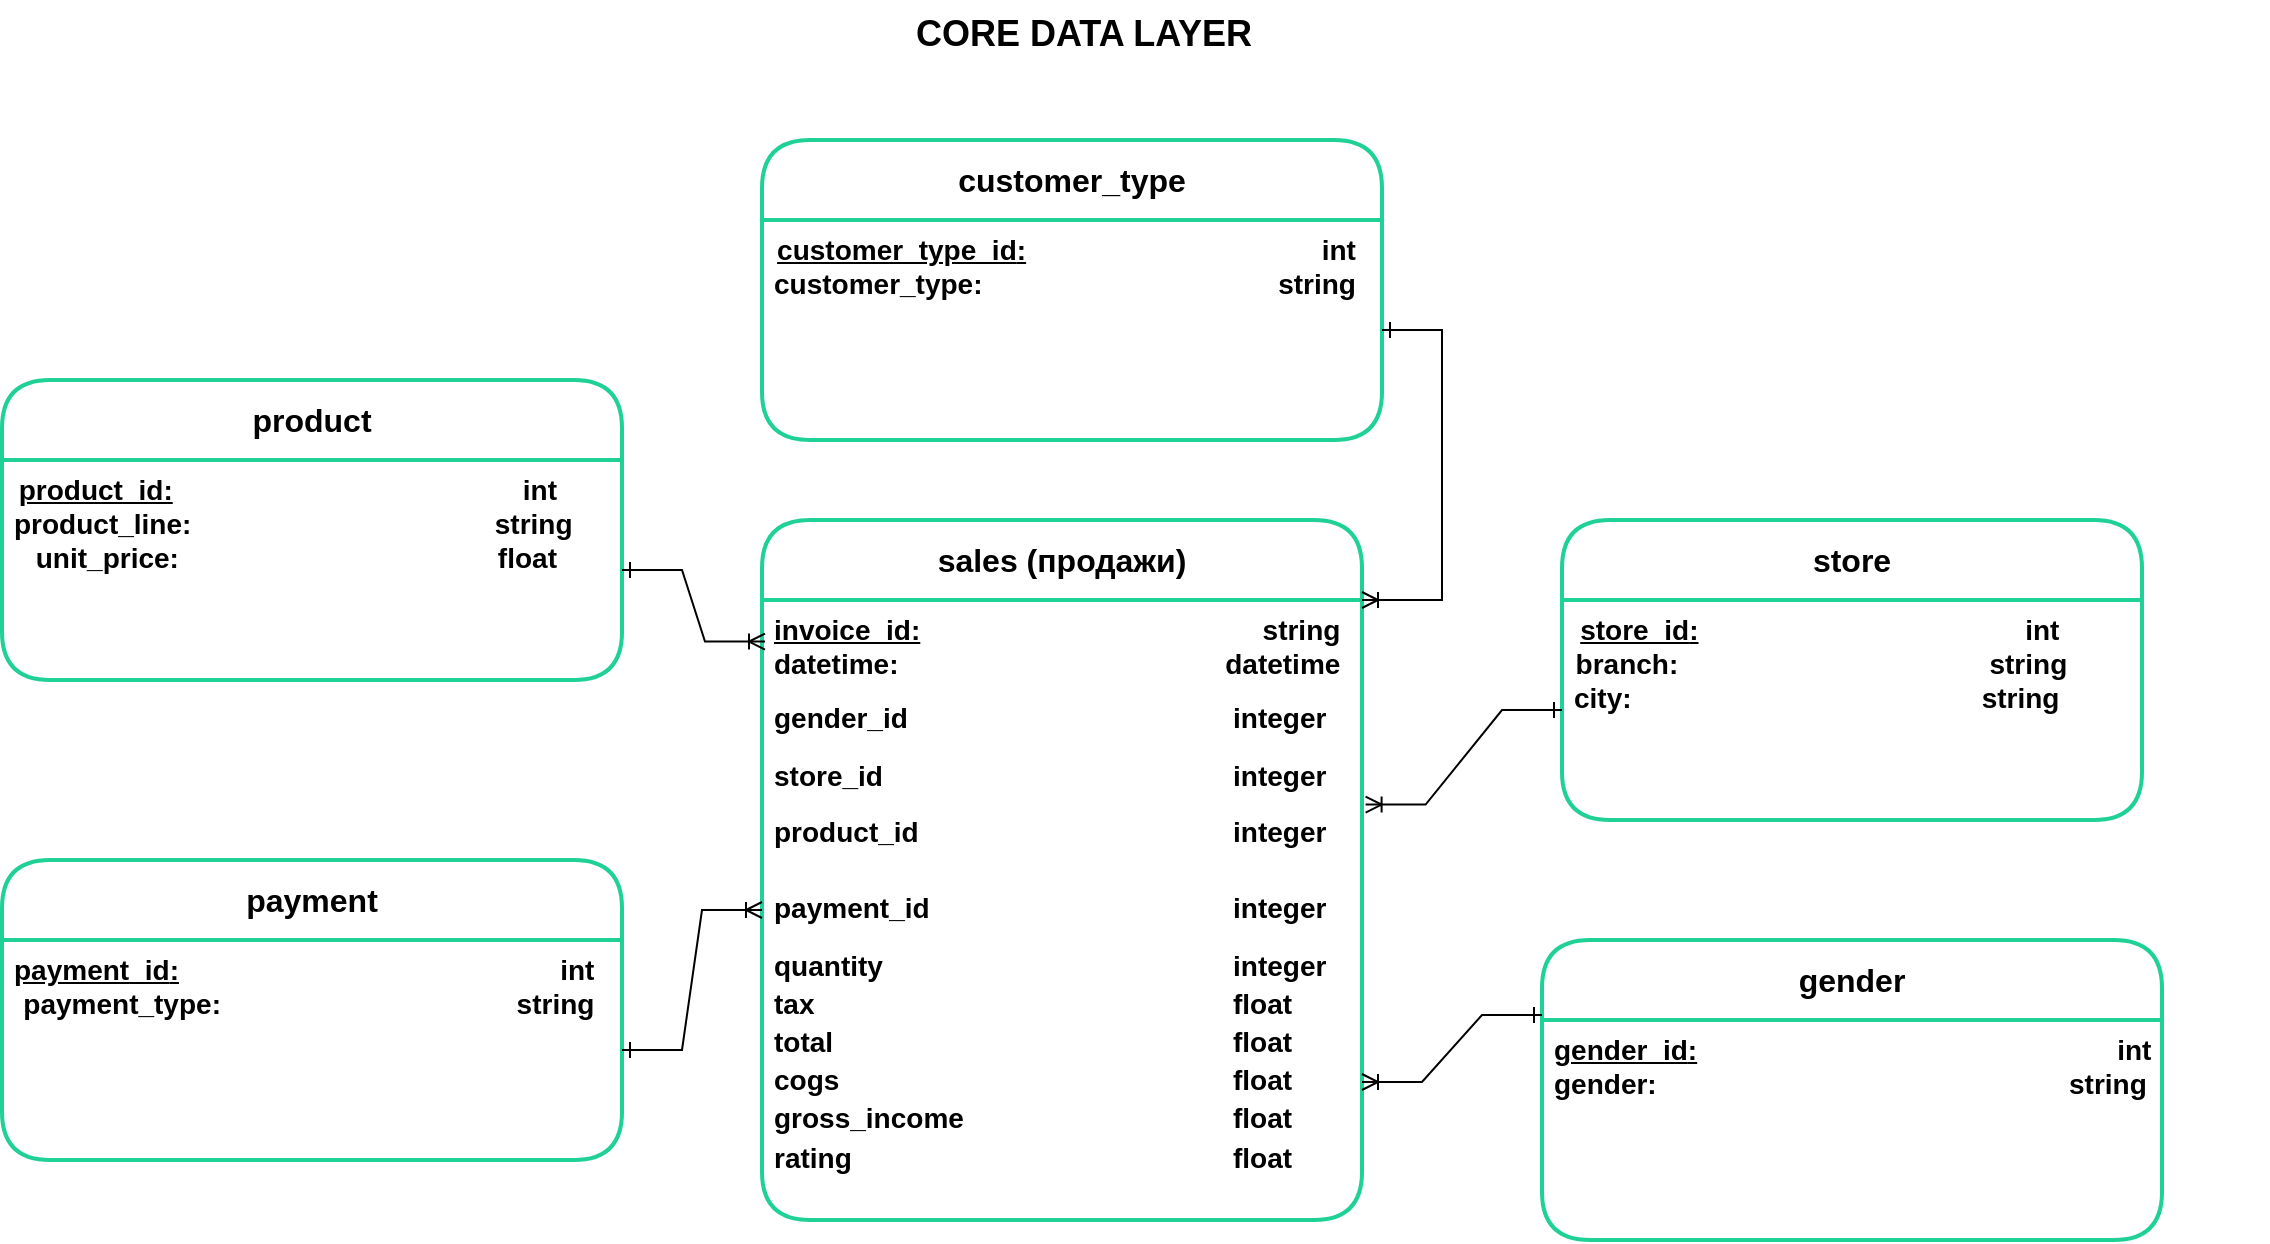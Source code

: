 <mxfile version="27.1.6">
  <diagram id="R2lEEEUBdFMjLlhIrx00" name="Page-1">
    <mxGraphModel dx="2360" dy="1134" grid="1" gridSize="10" guides="1" tooltips="1" connect="1" arrows="1" fold="1" page="1" pageScale="1" pageWidth="1654" pageHeight="1169" math="0" shadow="0" extFonts="Permanent Marker^https://fonts.googleapis.com/css?family=Permanent+Marker">
      <root>
        <mxCell id="0" />
        <mxCell id="1" parent="0" />
        <mxCell id="qTvCHO6TYUYPeFaaPzX3-58" value="&lt;b&gt;&lt;font style=&quot;font-size: 16px;&quot;&gt;sales (продажи)&lt;/font&gt;&lt;/b&gt;" style="swimlane;childLayout=stackLayout;horizontal=1;startSize=40;horizontalStack=0;rounded=1;fontSize=14;fontStyle=0;strokeWidth=2;resizeParent=0;resizeLast=1;shadow=0;dashed=0;align=center;arcSize=20;whiteSpace=wrap;html=1;container=0;strokeColor=#1fd195;" parent="1" vertex="1">
          <mxGeometry x="690" y="380" width="300" height="350" as="geometry" />
        </mxCell>
        <mxCell id="qTvCHO6TYUYPeFaaPzX3-59" value="&lt;div style=&quot;&quot;&gt;&lt;span style=&quot;font-size: 14px; background-color: initial;&quot;&gt;&lt;b&gt;&lt;u&gt;invoice_id:&lt;/u&gt;&amp;nbsp; &amp;nbsp; &amp;nbsp; &amp;nbsp; &amp;nbsp; &amp;nbsp; &amp;nbsp; &amp;nbsp; &amp;nbsp; &amp;nbsp; &amp;nbsp; &amp;nbsp; &amp;nbsp; &amp;nbsp; &amp;nbsp; &amp;nbsp; &amp;nbsp; &amp;nbsp; &amp;nbsp; &amp;nbsp; &amp;nbsp; &amp;nbsp; string&lt;/b&gt;&lt;/span&gt;&lt;/div&gt;&lt;div style=&quot;&quot;&gt;&lt;b style=&quot;background-color: initial; font-size: 14px; color: light-dark(rgb(0, 0, 0), rgb(255, 255, 255));&quot;&gt;datetime:&amp;nbsp; &amp;nbsp; &amp;nbsp; &amp;nbsp; &amp;nbsp; &amp;nbsp; &amp;nbsp; &amp;nbsp; &amp;nbsp; &amp;nbsp; &amp;nbsp; &amp;nbsp; &amp;nbsp; &amp;nbsp; &amp;nbsp; &amp;nbsp; &amp;nbsp; &amp;nbsp; &amp;nbsp; &amp;nbsp; &amp;nbsp; datetime&lt;/b&gt;&lt;/div&gt;&lt;div style=&quot;&quot;&gt;&lt;table style=&quot;border-collapse:&amp;lt;br/&amp;gt; collapse;width:180pt&quot; width=&quot;240&quot; cellspacing=&quot;0&quot; cellpadding=&quot;0&quot; border=&quot;0&quot;&gt; &lt;colgroup&gt;&lt;col style=&quot;mso-width-source:userset;mso-width-alt:5558;width:114pt&quot; width=&quot;152&quot;&gt;&lt;/colgroup&gt; &lt;colgroup&gt;&lt;col style=&quot;width:66pt&quot; width=&quot;88&quot;&gt;&lt;/colgroup&gt; &lt;tbody&gt;&lt;tr style=&quot;height:28.5pt&quot; height=&quot;38&quot;&gt;  &lt;td style=&quot;height:28.5pt;width:114pt&quot; width=&quot;152&quot; class=&quot;xl66&quot; height=&quot;38&quot;&gt;&lt;b&gt;&lt;font style=&quot;font-size: 14px;&quot;&gt;gender_id&lt;/font&gt;&lt;/b&gt;&lt;/td&gt;  &lt;td style=&quot;border-left:none;width:66pt&quot; width=&quot;88&quot; class=&quot;xl66&quot;&gt;&lt;b&gt;&lt;font style=&quot;font-size: 14px;&quot;&gt;integer&lt;/font&gt;&lt;/b&gt;&lt;/td&gt; &lt;/tr&gt; &lt;tr style=&quot;height:14.25pt&quot; height=&quot;19&quot;&gt;  &lt;td style=&quot;height:14.25pt;border-top:none&quot; class=&quot;xl66&quot; height=&quot;19&quot;&gt;&lt;b&gt;&lt;font style=&quot;font-size: 14px;&quot;&gt;store_id&amp;nbsp; &amp;nbsp; &amp;nbsp; &amp;nbsp; &amp;nbsp; &amp;nbsp; &amp;nbsp; &amp;nbsp; &amp;nbsp; &amp;nbsp; &amp;nbsp; &amp;nbsp; &amp;nbsp; &amp;nbsp; &amp;nbsp; &amp;nbsp; &amp;nbsp; &amp;nbsp; &amp;nbsp; &amp;nbsp; &amp;nbsp; &amp;nbsp; &amp;nbsp;&lt;/font&gt;&lt;/b&gt;&lt;/td&gt;  &lt;td style=&quot;border-top:none;border-left:none&quot; class=&quot;xl66&quot;&gt;&lt;b&gt;&lt;font style=&quot;font-size: 14px;&quot;&gt;integer&lt;/font&gt;&lt;/b&gt;&lt;/td&gt; &lt;/tr&gt; &lt;tr style=&quot;height:28.5pt&quot; height=&quot;38&quot;&gt;  &lt;td style=&quot;height:28.5pt;border-top:none&quot; class=&quot;xl66&quot; height=&quot;38&quot;&gt;&lt;b&gt;&lt;font style=&quot;font-size: 14px;&quot;&gt;product_id&lt;/font&gt;&lt;/b&gt;&lt;/td&gt;  &lt;td style=&quot;border-top:none;border-left:none&quot; class=&quot;xl66&quot;&gt;&lt;b&gt;&lt;font style=&quot;font-size: 14px;&quot;&gt;integer&lt;/font&gt;&lt;/b&gt;&lt;/td&gt; &lt;/tr&gt; &lt;tr style=&quot;height:28.5pt&quot; height=&quot;38&quot;&gt;  &lt;td style=&quot;height:28.5pt;border-top:none&quot; class=&quot;xl66&quot; height=&quot;38&quot;&gt;&lt;b&gt;&lt;font style=&quot;font-size: 14px;&quot;&gt;payment_id&lt;/font&gt;&lt;/b&gt;&lt;/td&gt;  &lt;td style=&quot;border-top:none;border-left:none&quot; class=&quot;xl66&quot;&gt;&lt;b&gt;&lt;font style=&quot;font-size: 14px;&quot;&gt;integer&lt;/font&gt;&lt;/b&gt;&lt;/td&gt;&lt;/tr&gt; &lt;tr style=&quot;height:14.25pt&quot; height=&quot;19&quot;&gt;  &lt;td style=&quot;height:14.25pt;border-top:none&quot; class=&quot;xl66&quot; height=&quot;19&quot;&gt;&lt;b&gt;&lt;font style=&quot;font-size: 14px;&quot;&gt;quantity&lt;/font&gt;&lt;/b&gt;&lt;/td&gt;  &lt;td style=&quot;border-top:none;border-left:none&quot; class=&quot;xl66&quot;&gt;&lt;b&gt;&lt;font style=&quot;font-size: 14px;&quot;&gt;integer&lt;/font&gt;&lt;/b&gt;&lt;/td&gt; &lt;/tr&gt; &lt;tr style=&quot;height:14.25pt&quot; height=&quot;19&quot;&gt;  &lt;td style=&quot;height:14.25pt;border-top:none&quot; class=&quot;xl66&quot; height=&quot;19&quot;&gt;&lt;b&gt;&lt;font style=&quot;font-size: 14px;&quot;&gt;tax&lt;/font&gt;&lt;/b&gt;&lt;/td&gt;  &lt;td style=&quot;border-top:none;border-left:none&quot; class=&quot;xl66&quot;&gt;&lt;b&gt;&lt;font style=&quot;font-size: 14px;&quot;&gt;float&lt;/font&gt;&lt;/b&gt;&lt;/td&gt; &lt;/tr&gt; &lt;tr style=&quot;height:14.25pt&quot; height=&quot;19&quot;&gt;  &lt;td style=&quot;height:14.25pt;border-top:none&quot; class=&quot;xl66&quot; height=&quot;19&quot;&gt;&lt;b&gt;&lt;font style=&quot;font-size: 14px;&quot;&gt;total&lt;/font&gt;&lt;/b&gt;&lt;/td&gt;  &lt;td style=&quot;border-top:none;border-left:none&quot; class=&quot;xl66&quot;&gt;&lt;b&gt;&lt;font style=&quot;font-size: 14px;&quot;&gt;float&lt;/font&gt;&lt;/b&gt;&lt;/td&gt; &lt;/tr&gt; &lt;tr style=&quot;height:14.25pt&quot; height=&quot;19&quot;&gt;  &lt;td style=&quot;height:14.25pt;border-top:none&quot; class=&quot;xl66&quot; height=&quot;19&quot;&gt;&lt;b&gt;&lt;font style=&quot;font-size: 14px;&quot;&gt;cogs&lt;/font&gt;&lt;/b&gt;&lt;/td&gt;  &lt;td style=&quot;border-top:none;border-left:none&quot; class=&quot;xl66&quot;&gt;&lt;b&gt;&lt;font style=&quot;font-size: 14px;&quot;&gt;float&lt;/font&gt;&lt;/b&gt;&lt;/td&gt; &lt;/tr&gt; &lt;tr style=&quot;height:14.25pt&quot; height=&quot;19&quot;&gt;  &lt;td style=&quot;height:14.25pt;border-top:none&quot; class=&quot;xl66&quot; height=&quot;19&quot;&gt;&lt;b&gt;&lt;font style=&quot;font-size: 14px;&quot;&gt;gross_income&lt;/font&gt;&lt;/b&gt;&lt;/td&gt;  &lt;td style=&quot;border-top:none;border-left:none&quot; class=&quot;xl66&quot;&gt;&lt;b&gt;&lt;font style=&quot;font-size: 14px;&quot;&gt;float&lt;/font&gt;&lt;/b&gt;&lt;/td&gt; &lt;/tr&gt; &lt;tr style=&quot;height:15.75pt&quot; height=&quot;21&quot;&gt;  &lt;td style=&quot;height:15.75pt;border-top:none&quot; class=&quot;xl66&quot; height=&quot;21&quot;&gt;&lt;b&gt;&lt;font style=&quot;font-size: 14px;&quot;&gt;rating&lt;/font&gt;&lt;/b&gt;&lt;/td&gt;  &lt;td style=&quot;border-top:none;border-left:none&quot; class=&quot;xl66&quot;&gt;&lt;b&gt;&lt;font style=&quot;font-size: 14px;&quot;&gt;float&lt;/font&gt;&lt;/b&gt;&lt;/td&gt; &lt;/tr&gt;&lt;/tbody&gt;&lt;/table&gt;&amp;nbsp;&amp;nbsp;&lt;/div&gt;" style="align=left;strokeColor=none;fillColor=none;spacingLeft=4;fontSize=12;verticalAlign=top;resizable=0;rotatable=0;part=1;html=1;" parent="qTvCHO6TYUYPeFaaPzX3-58" vertex="1">
          <mxGeometry y="40" width="300" height="310" as="geometry" />
        </mxCell>
        <mxCell id="qTvCHO6TYUYPeFaaPzX3-60" value="&lt;span style=&quot;font-size: 16px;&quot;&gt;&lt;b&gt;store&lt;/b&gt;&lt;/span&gt;" style="swimlane;childLayout=stackLayout;horizontal=1;startSize=40;horizontalStack=0;rounded=1;fontSize=14;fontStyle=0;strokeWidth=2;resizeParent=0;resizeLast=1;shadow=0;dashed=0;align=center;arcSize=20;whiteSpace=wrap;html=1;container=0;strokeColor=#1fd195;" parent="1" vertex="1">
          <mxGeometry x="1090" y="380" width="290" height="150" as="geometry" />
        </mxCell>
        <mxCell id="qTvCHO6TYUYPeFaaPzX3-61" value="&lt;div style=&quot;text-align: right;&quot;&gt;&lt;span style=&quot;background-color: transparent; text-align: left; font-size: 14px;&quot;&gt;&lt;b&gt;&lt;u&gt;store_id&lt;/u&gt;&lt;/b&gt;&lt;/span&gt;&lt;span style=&quot;font-size: 14px; background-color: initial;&quot;&gt;&lt;b&gt;&lt;u&gt;:&lt;/u&gt;&amp;nbsp; &amp;nbsp; &amp;nbsp; &amp;nbsp; &amp;nbsp; &amp;nbsp; &amp;nbsp; &amp;nbsp; &amp;nbsp; &amp;nbsp; &amp;nbsp; &amp;nbsp; &amp;nbsp; &amp;nbsp; &amp;nbsp; &amp;nbsp; &amp;nbsp; &amp;nbsp; &amp;nbsp; &amp;nbsp; &amp;nbsp; int&amp;nbsp; &amp;nbsp; &amp;nbsp; &amp;nbsp; &amp;nbsp; &amp;nbsp; &amp;nbsp; &amp;nbsp;&lt;/b&gt;&lt;/span&gt;&lt;/div&gt;&lt;div style=&quot;text-align: right;&quot;&gt;&lt;span style=&quot;background-color: transparent; color: light-dark(rgb(0, 0, 0), rgb(255, 255, 255)); text-align: left; font-size: 14px;&quot;&gt;&lt;b&gt;branch&lt;/b&gt;&lt;/span&gt;&lt;span style=&quot;background-color: initial; color: light-dark(rgb(0, 0, 0), rgb(255, 255, 255)); font-size: 14px;&quot;&gt;&lt;b&gt;:&amp;nbsp; &amp;nbsp; &amp;nbsp; &amp;nbsp; &amp;nbsp; &amp;nbsp; &amp;nbsp; &amp;nbsp; &amp;nbsp; &amp;nbsp; &amp;nbsp; &amp;nbsp; &amp;nbsp; &amp;nbsp; &amp;nbsp; &amp;nbsp; &amp;nbsp; &amp;nbsp; &amp;nbsp; &amp;nbsp;&lt;/b&gt;&lt;/span&gt;&lt;b style=&quot;background-color: initial; color: light-dark(rgb(0, 0, 0), rgb(255, 255, 255)); font-size: 14px;&quot;&gt;&amp;nbsp;string&amp;nbsp; &amp;nbsp; &amp;nbsp; &amp;nbsp; &amp;nbsp; &amp;nbsp; &amp;nbsp;&amp;nbsp;&lt;/b&gt;&lt;/div&gt;&lt;div style=&quot;text-align: left;&quot;&gt;&lt;span style=&quot;background-color: initial; color: light-dark(rgb(0, 0, 0), rgb(255, 255, 255)); font-size: 14px;&quot;&gt;&lt;b&gt;city:&amp;nbsp; &amp;nbsp; &amp;nbsp; &amp;nbsp; &amp;nbsp; &amp;nbsp; &amp;nbsp; &amp;nbsp; &amp;nbsp; &amp;nbsp; &amp;nbsp; &amp;nbsp; &amp;nbsp; &amp;nbsp; &amp;nbsp; &amp;nbsp; &amp;nbsp; &amp;nbsp; &amp;nbsp; &amp;nbsp; &amp;nbsp; &amp;nbsp;&amp;nbsp;&lt;/b&gt;&lt;/span&gt;&lt;b style=&quot;background-color: initial; color: light-dark(rgb(0, 0, 0), rgb(255, 255, 255)); font-size: 14px;&quot;&gt;&amp;nbsp;string&amp;nbsp;&amp;nbsp;&lt;/b&gt;&lt;b style=&quot;background-color: initial; color: light-dark(rgb(0, 0, 0), rgb(255, 255, 255)); font-size: 14px;&quot;&gt;&amp;nbsp; &amp;nbsp; &amp;nbsp; &amp;nbsp; &amp;nbsp; &amp;nbsp; &amp;nbsp;&lt;/b&gt;&lt;/div&gt;&lt;div style=&quot;text-align: right;&quot;&gt;&lt;br&gt;&lt;/div&gt;" style="align=left;strokeColor=none;fillColor=none;spacingLeft=4;fontSize=12;verticalAlign=top;resizable=0;rotatable=0;part=1;html=1;" parent="qTvCHO6TYUYPeFaaPzX3-60" vertex="1">
          <mxGeometry y="40" width="290" height="110" as="geometry" />
        </mxCell>
        <mxCell id="ydwCoj0o6i2KOwac89_i-3" value="&lt;span style=&quot;font-size: 16px;&quot;&gt;&lt;b&gt;gender&lt;/b&gt;&lt;/span&gt;" style="swimlane;childLayout=stackLayout;horizontal=1;startSize=40;horizontalStack=0;rounded=1;fontSize=14;fontStyle=0;strokeWidth=2;resizeParent=0;resizeLast=1;shadow=0;dashed=0;align=center;arcSize=20;whiteSpace=wrap;html=1;container=0;strokeColor=#1fd195;" parent="1" vertex="1">
          <mxGeometry x="1080" y="590" width="310" height="150" as="geometry" />
        </mxCell>
        <mxCell id="ydwCoj0o6i2KOwac89_i-4" value="&lt;div style=&quot;text-align: right;&quot;&gt;&lt;span style=&quot;background-color: transparent; text-align: left; font-size: 14px;&quot;&gt;&lt;b&gt;&lt;u&gt;gender_id&lt;/u&gt;&lt;/b&gt;&lt;/span&gt;&lt;span style=&quot;font-size: 14px; background-color: initial;&quot;&gt;&lt;b&gt;&lt;u&gt;:&lt;/u&gt;&amp;nbsp; &amp;nbsp; &amp;nbsp; &amp;nbsp; &amp;nbsp; &amp;nbsp; &amp;nbsp; &amp;nbsp; &amp;nbsp; &amp;nbsp; &amp;nbsp; &amp;nbsp; &amp;nbsp; &amp;nbsp; &amp;nbsp; &amp;nbsp; &amp;nbsp; &amp;nbsp; &amp;nbsp; &amp;nbsp; &amp;nbsp; &amp;nbsp; &amp;nbsp; &amp;nbsp; &amp;nbsp; &amp;nbsp; &amp;nbsp; int&amp;nbsp; &amp;nbsp; &amp;nbsp; &amp;nbsp; &amp;nbsp; &amp;nbsp; &amp;nbsp; &amp;nbsp;&lt;/b&gt;&lt;/span&gt;&lt;/div&gt;&lt;div style=&quot;text-align: left;&quot;&gt;&lt;span style=&quot;background-color: initial; color: light-dark(rgb(0, 0, 0), rgb(255, 255, 255)); font-size: 14px;&quot;&gt;&lt;b&gt;gender:&amp;nbsp; &amp;nbsp; &amp;nbsp; &amp;nbsp; &amp;nbsp; &amp;nbsp; &amp;nbsp; &amp;nbsp; &amp;nbsp; &amp;nbsp; &amp;nbsp; &amp;nbsp; &amp;nbsp; &amp;nbsp; &amp;nbsp; &amp;nbsp; &amp;nbsp; &amp;nbsp; &amp;nbsp; &amp;nbsp; &amp;nbsp; &amp;nbsp; &amp;nbsp; &amp;nbsp; &amp;nbsp; &amp;nbsp;&amp;nbsp;&lt;/b&gt;&lt;/span&gt;&lt;b style=&quot;background-color: initial; color: light-dark(rgb(0, 0, 0), rgb(255, 255, 255)); font-size: 14px;&quot;&gt;&amp;nbsp;string&amp;nbsp; &amp;nbsp; &amp;nbsp; &amp;nbsp; &amp;nbsp; &amp;nbsp; &amp;nbsp; &amp;nbsp;&lt;/b&gt;&lt;/div&gt;&lt;div style=&quot;text-align: right;&quot;&gt;&lt;br&gt;&lt;/div&gt;" style="align=left;strokeColor=none;fillColor=none;spacingLeft=4;fontSize=12;verticalAlign=top;resizable=0;rotatable=0;part=1;html=1;" parent="ydwCoj0o6i2KOwac89_i-3" vertex="1">
          <mxGeometry y="40" width="310" height="110" as="geometry" />
        </mxCell>
        <mxCell id="ydwCoj0o6i2KOwac89_i-5" value="&lt;span style=&quot;font-size: 16px;&quot;&gt;&lt;b&gt;customer_type&lt;/b&gt;&lt;/span&gt;" style="swimlane;childLayout=stackLayout;horizontal=1;startSize=40;horizontalStack=0;rounded=1;fontSize=14;fontStyle=0;strokeWidth=2;resizeParent=0;resizeLast=1;shadow=0;dashed=0;align=center;arcSize=20;whiteSpace=wrap;html=1;container=0;strokeColor=#1fd195;" parent="1" vertex="1">
          <mxGeometry x="690" y="190" width="310" height="150" as="geometry" />
        </mxCell>
        <mxCell id="ydwCoj0o6i2KOwac89_i-6" value="&lt;div style=&quot;text-align: right;&quot;&gt;&lt;span style=&quot;background-color: transparent; text-align: left; font-size: 14px;&quot;&gt;&lt;b&gt;&lt;u&gt;customer_type_id&lt;/u&gt;&lt;/b&gt;&lt;/span&gt;&lt;span style=&quot;font-size: 14px; background-color: initial;&quot;&gt;&lt;b&gt;&lt;u&gt;:&lt;/u&gt;&amp;nbsp; &amp;nbsp; &amp;nbsp; &amp;nbsp; &amp;nbsp; &amp;nbsp; &amp;nbsp; &amp;nbsp; &amp;nbsp; &amp;nbsp; &amp;nbsp; &amp;nbsp; &amp;nbsp; &amp;nbsp; &amp;nbsp; &amp;nbsp; &amp;nbsp; &amp;nbsp; &amp;nbsp; int&amp;nbsp; &amp;nbsp; &amp;nbsp; &amp;nbsp; &amp;nbsp; &amp;nbsp; &amp;nbsp; &amp;nbsp;&lt;/b&gt;&lt;/span&gt;&lt;/div&gt;&lt;div style=&quot;text-align: right;&quot;&gt;&lt;span style=&quot;background-color: transparent; color: light-dark(rgb(0, 0, 0), rgb(255, 255, 255)); text-align: left; font-size: 14px;&quot;&gt;&lt;b&gt;customer_type&lt;/b&gt;&lt;/span&gt;&lt;span style=&quot;background-color: initial; color: light-dark(rgb(0, 0, 0), rgb(255, 255, 255)); font-size: 14px;&quot;&gt;&lt;b&gt;:&amp;nbsp; &amp;nbsp; &amp;nbsp; &amp;nbsp; &amp;nbsp; &amp;nbsp; &amp;nbsp; &amp;nbsp; &amp;nbsp; &amp;nbsp; &amp;nbsp; &amp;nbsp; &amp;nbsp; &amp;nbsp; &amp;nbsp; &amp;nbsp; &amp;nbsp; &amp;nbsp; &amp;nbsp;&lt;/b&gt;&lt;/span&gt;&lt;b style=&quot;background-color: initial; color: light-dark(rgb(0, 0, 0), rgb(255, 255, 255)); font-size: 14px;&quot;&gt;&amp;nbsp;string&amp;nbsp; &amp;nbsp; &amp;nbsp; &amp;nbsp; &amp;nbsp; &amp;nbsp; &amp;nbsp; &amp;nbsp;&lt;/b&gt;&lt;/div&gt;&lt;div style=&quot;text-align: right;&quot;&gt;&lt;br&gt;&lt;/div&gt;" style="align=left;strokeColor=none;fillColor=none;spacingLeft=4;fontSize=12;verticalAlign=top;resizable=0;rotatable=0;part=1;html=1;" parent="ydwCoj0o6i2KOwac89_i-5" vertex="1">
          <mxGeometry y="40" width="310" height="110" as="geometry" />
        </mxCell>
        <mxCell id="ydwCoj0o6i2KOwac89_i-7" value="&lt;span style=&quot;font-size: 16px;&quot;&gt;&lt;b&gt;product&lt;/b&gt;&lt;/span&gt;" style="swimlane;childLayout=stackLayout;horizontal=1;startSize=40;horizontalStack=0;rounded=1;fontSize=14;fontStyle=0;strokeWidth=2;resizeParent=0;resizeLast=1;shadow=0;dashed=0;align=center;arcSize=20;whiteSpace=wrap;html=1;container=0;strokeColor=#1fd195;" parent="1" vertex="1">
          <mxGeometry x="310" y="310" width="310" height="150" as="geometry" />
        </mxCell>
        <mxCell id="ydwCoj0o6i2KOwac89_i-8" value="&lt;div style=&quot;text-align: right;&quot;&gt;&lt;span style=&quot;background-color: transparent; text-align: left; font-size: 14px;&quot;&gt;&lt;b&gt;&lt;u&gt;product&lt;/u&gt;&lt;/b&gt;&lt;/span&gt;&lt;span style=&quot;background-color: transparent; text-align: left; font-size: 14px;&quot;&gt;&lt;b&gt;&lt;u&gt;_id:&lt;/u&gt;&lt;/b&gt;&lt;/span&gt;&lt;span style=&quot;font-size: 14px; background-color: initial;&quot;&gt;&lt;b&gt;&amp;nbsp; &amp;nbsp; &amp;nbsp; &amp;nbsp; &amp;nbsp; &amp;nbsp; &amp;nbsp; &amp;nbsp; &amp;nbsp; &amp;nbsp; &amp;nbsp; &amp;nbsp; &amp;nbsp; &amp;nbsp; &amp;nbsp; &amp;nbsp; &amp;nbsp; &amp;nbsp; &amp;nbsp; &amp;nbsp; &amp;nbsp; &amp;nbsp; &amp;nbsp;int&amp;nbsp; &amp;nbsp; &amp;nbsp; &amp;nbsp; &amp;nbsp; &amp;nbsp; &amp;nbsp; &amp;nbsp;&lt;/b&gt;&lt;/span&gt;&lt;/div&gt;&lt;div style=&quot;text-align: right;&quot;&gt;&lt;span style=&quot;background-color: transparent; color: light-dark(rgb(0, 0, 0), rgb(255, 255, 255)); text-align: left; font-size: 14px;&quot;&gt;&lt;b&gt;product&lt;/b&gt;&lt;/span&gt;&lt;span style=&quot;background-color: transparent; color: light-dark(rgb(0, 0, 0), rgb(255, 255, 255)); text-align: left; font-size: 14px;&quot;&gt;&lt;b&gt;_line&lt;/b&gt;&lt;/span&gt;&lt;span style=&quot;background-color: initial; color: light-dark(rgb(0, 0, 0), rgb(255, 255, 255)); font-size: 14px;&quot;&gt;&lt;b&gt;:&amp;nbsp; &amp;nbsp; &amp;nbsp; &amp;nbsp; &amp;nbsp; &amp;nbsp; &amp;nbsp; &amp;nbsp; &amp;nbsp; &amp;nbsp; &amp;nbsp; &amp;nbsp; &amp;nbsp; &amp;nbsp; &amp;nbsp; &amp;nbsp; &amp;nbsp; &amp;nbsp; &amp;nbsp;&amp;nbsp;&lt;/b&gt;&lt;/span&gt;&lt;b style=&quot;background-color: initial; color: light-dark(rgb(0, 0, 0), rgb(255, 255, 255)); font-size: 14px;&quot;&gt;&amp;nbsp;string&amp;nbsp; &amp;nbsp; &amp;nbsp; &amp;nbsp; &amp;nbsp; &amp;nbsp; &amp;nbsp;&lt;/b&gt;&lt;/div&gt;&lt;div style=&quot;text-align: right;&quot;&gt;&lt;span style=&quot;background-color: transparent; color: light-dark(rgb(0, 0, 0), rgb(255, 255, 255)); text-align: left; font-size: 14px;&quot;&gt;&lt;b&gt;&amp;nbsp; unit_price&lt;/b&gt;&lt;/span&gt;&lt;span style=&quot;background-color: initial; color: light-dark(rgb(0, 0, 0), rgb(255, 255, 255)); font-size: 14px;&quot;&gt;&lt;b&gt;:&amp;nbsp; &amp;nbsp; &amp;nbsp; &amp;nbsp; &amp;nbsp; &amp;nbsp; &amp;nbsp; &amp;nbsp; &amp;nbsp; &amp;nbsp; &amp;nbsp; &amp;nbsp; &amp;nbsp; &amp;nbsp; &amp;nbsp; &amp;nbsp; &amp;nbsp; &amp;nbsp; &amp;nbsp;&lt;/b&gt;&lt;/span&gt;&lt;b style=&quot;background-color: initial; color: light-dark(rgb(0, 0, 0), rgb(255, 255, 255)); font-size: 14px;&quot;&gt;&amp;nbsp; &amp;nbsp; float&amp;nbsp; &amp;nbsp; &amp;nbsp; &amp;nbsp; &amp;nbsp; &amp;nbsp; &amp;nbsp; &amp;nbsp;&lt;/b&gt;&lt;/div&gt;&lt;div style=&quot;text-align: right;&quot;&gt;&lt;br&gt;&lt;/div&gt;&lt;div style=&quot;text-align: right;&quot;&gt;&lt;b style=&quot;background-color: initial; color: light-dark(rgb(0, 0, 0), rgb(255, 255, 255)); font-size: 14px;&quot;&gt;&amp;nbsp; &amp;nbsp; &amp;nbsp; &amp;nbsp; &amp;nbsp; &amp;nbsp; &amp;nbsp; &amp;nbsp;&lt;/b&gt;&lt;/div&gt;&lt;div style=&quot;text-align: right;&quot;&gt;&lt;br&gt;&lt;/div&gt;" style="align=left;strokeColor=none;fillColor=none;spacingLeft=4;fontSize=12;verticalAlign=top;resizable=0;rotatable=0;part=1;html=1;" parent="ydwCoj0o6i2KOwac89_i-7" vertex="1">
          <mxGeometry y="40" width="310" height="110" as="geometry" />
        </mxCell>
        <mxCell id="ydwCoj0o6i2KOwac89_i-9" value="&lt;span style=&quot;font-size: 16px;&quot;&gt;&lt;b&gt;payment&lt;/b&gt;&lt;/span&gt;" style="swimlane;childLayout=stackLayout;horizontal=1;startSize=40;horizontalStack=0;rounded=1;fontSize=14;fontStyle=0;strokeWidth=2;resizeParent=0;resizeLast=1;shadow=0;dashed=0;align=center;arcSize=20;whiteSpace=wrap;html=1;container=0;strokeColor=#1fd195;" parent="1" vertex="1">
          <mxGeometry x="310" y="550" width="310" height="150" as="geometry" />
        </mxCell>
        <mxCell id="ydwCoj0o6i2KOwac89_i-10" value="&lt;div style=&quot;text-align: right;&quot;&gt;&lt;span style=&quot;background-color: transparent; text-align: left; font-size: 14px;&quot;&gt;&lt;b&gt;&lt;u&gt;payment&lt;/u&gt;&lt;/b&gt;&lt;/span&gt;&lt;span style=&quot;background-color: transparent; text-align: left; font-size: 14px;&quot;&gt;&lt;b&gt;&lt;u&gt;_id&lt;/u&gt;&lt;/b&gt;&lt;/span&gt;&lt;span style=&quot;font-size: 14px; background-color: initial;&quot;&gt;&lt;b&gt;&lt;u&gt;:&lt;/u&gt;&amp;nbsp; &amp;nbsp; &amp;nbsp; &amp;nbsp; &amp;nbsp; &amp;nbsp; &amp;nbsp; &amp;nbsp; &amp;nbsp; &amp;nbsp; &amp;nbsp; &amp;nbsp; &amp;nbsp; &amp;nbsp; &amp;nbsp; &amp;nbsp; &amp;nbsp; &amp;nbsp; &amp;nbsp; &amp;nbsp; &amp;nbsp; &amp;nbsp; &amp;nbsp; &amp;nbsp; &amp;nbsp;int&amp;nbsp; &amp;nbsp; &amp;nbsp; &amp;nbsp; &amp;nbsp; &amp;nbsp; &amp;nbsp; &amp;nbsp;&lt;/b&gt;&lt;/span&gt;&lt;/div&gt;&lt;div style=&quot;text-align: right;&quot;&gt;&lt;span style=&quot;background-color: transparent; text-align: left; font-size: 14px;&quot;&gt;&lt;b&gt;payment&lt;/b&gt;&lt;/span&gt;&lt;span style=&quot;background-color: transparent; color: light-dark(rgb(0, 0, 0), rgb(255, 255, 255)); text-align: left; font-size: 14px;&quot;&gt;&lt;b&gt;_type&lt;/b&gt;&lt;/span&gt;&lt;span style=&quot;background-color: initial; color: light-dark(rgb(0, 0, 0), rgb(255, 255, 255)); font-size: 14px;&quot;&gt;&lt;b&gt;:&amp;nbsp; &amp;nbsp; &amp;nbsp; &amp;nbsp; &amp;nbsp; &amp;nbsp; &amp;nbsp; &amp;nbsp; &amp;nbsp; &amp;nbsp; &amp;nbsp; &amp;nbsp; &amp;nbsp; &amp;nbsp; &amp;nbsp; &amp;nbsp; &amp;nbsp; &amp;nbsp; &amp;nbsp;&lt;/b&gt;&lt;/span&gt;&lt;b style=&quot;background-color: initial; color: light-dark(rgb(0, 0, 0), rgb(255, 255, 255)); font-size: 14px;&quot;&gt;&amp;nbsp;string&amp;nbsp; &amp;nbsp; &amp;nbsp; &amp;nbsp; &amp;nbsp; &amp;nbsp; &amp;nbsp; &amp;nbsp;&lt;/b&gt;&lt;/div&gt;&lt;div style=&quot;text-align: right;&quot;&gt;&lt;br&gt;&lt;/div&gt;" style="align=left;strokeColor=none;fillColor=none;spacingLeft=4;fontSize=12;verticalAlign=top;resizable=0;rotatable=0;part=1;html=1;" parent="ydwCoj0o6i2KOwac89_i-9" vertex="1">
          <mxGeometry y="40" width="310" height="110" as="geometry" />
        </mxCell>
        <mxCell id="ydwCoj0o6i2KOwac89_i-11" value="" style="edgeStyle=entityRelationEdgeStyle;fontSize=12;html=1;endArrow=ERone;endFill=0;rounded=0;exitX=0.005;exitY=0.067;exitDx=0;exitDy=0;startArrow=ERoneToMany;startFill=0;exitPerimeter=0;" parent="1" source="qTvCHO6TYUYPeFaaPzX3-59" target="ydwCoj0o6i2KOwac89_i-8" edge="1">
          <mxGeometry width="100" height="100" relative="1" as="geometry">
            <mxPoint x="520" y="354" as="sourcePoint" />
            <mxPoint x="544.9" y="508" as="targetPoint" />
            <Array as="points">
              <mxPoint x="670.0" y="250" />
              <mxPoint x="530" y="350" />
              <mxPoint x="710.0" y="290" />
            </Array>
          </mxGeometry>
        </mxCell>
        <mxCell id="ydwCoj0o6i2KOwac89_i-12" value="" style="edgeStyle=entityRelationEdgeStyle;fontSize=12;html=1;endArrow=ERone;endFill=0;rounded=0;exitX=1;exitY=0;exitDx=0;exitDy=0;startArrow=ERoneToMany;startFill=0;" parent="1" source="qTvCHO6TYUYPeFaaPzX3-59" target="ydwCoj0o6i2KOwac89_i-6" edge="1">
          <mxGeometry width="100" height="100" relative="1" as="geometry">
            <mxPoint x="607.6" y="383.65" as="sourcePoint" />
            <mxPoint x="530" y="60" as="targetPoint" />
            <Array as="points">
              <mxPoint x="590" y="326" />
              <mxPoint x="560" y="300" />
              <mxPoint x="560" y="320" />
              <mxPoint x="510" y="270" />
              <mxPoint x="410" y="256" />
              <mxPoint x="690.0" y="45" />
              <mxPoint x="550" y="145" />
              <mxPoint x="730.0" y="85" />
            </Array>
          </mxGeometry>
        </mxCell>
        <mxCell id="ydwCoj0o6i2KOwac89_i-13" value="" style="edgeStyle=entityRelationEdgeStyle;fontSize=12;html=1;endArrow=ERone;endFill=0;rounded=0;exitX=1.006;exitY=0.33;exitDx=0;exitDy=0;startArrow=ERoneToMany;startFill=0;exitPerimeter=0;" parent="1" source="qTvCHO6TYUYPeFaaPzX3-59" target="qTvCHO6TYUYPeFaaPzX3-61" edge="1">
          <mxGeometry width="100" height="100" relative="1" as="geometry">
            <mxPoint x="1630" y="670" as="sourcePoint" />
            <mxPoint x="1170" y="310" as="targetPoint" />
            <Array as="points">
              <mxPoint x="1230" y="576" />
              <mxPoint x="1200" y="550" />
              <mxPoint x="1200" y="570" />
              <mxPoint x="1150" y="520" />
              <mxPoint x="1050" y="506" />
              <mxPoint x="1330" y="295" />
              <mxPoint x="1190" y="395" />
              <mxPoint x="1370" y="335" />
            </Array>
          </mxGeometry>
        </mxCell>
        <mxCell id="ydwCoj0o6i2KOwac89_i-14" value="" style="edgeStyle=entityRelationEdgeStyle;fontSize=12;html=1;endArrow=ERone;endFill=0;rounded=0;exitX=1.006;exitY=0.33;exitDx=0;exitDy=0;startArrow=ERoneToMany;startFill=0;exitPerimeter=0;entryX=0;entryY=0.25;entryDx=0;entryDy=0;" parent="1" target="ydwCoj0o6i2KOwac89_i-3" edge="1">
          <mxGeometry width="100" height="100" relative="1" as="geometry">
            <mxPoint x="990" y="661" as="sourcePoint" />
            <mxPoint x="1168" y="449" as="targetPoint" />
            <Array as="points">
              <mxPoint x="1228" y="715" />
              <mxPoint x="1198" y="689" />
              <mxPoint x="1198" y="709" />
              <mxPoint x="1148" y="659" />
              <mxPoint x="1048" y="645" />
              <mxPoint x="1328" y="434" />
              <mxPoint x="1188" y="534" />
              <mxPoint x="1368" y="474" />
            </Array>
          </mxGeometry>
        </mxCell>
        <mxCell id="ydwCoj0o6i2KOwac89_i-15" value="" style="edgeStyle=entityRelationEdgeStyle;fontSize=12;html=1;endArrow=ERone;endFill=0;rounded=0;startArrow=ERoneToMany;startFill=0;" parent="1" source="qTvCHO6TYUYPeFaaPzX3-59" target="ydwCoj0o6i2KOwac89_i-10" edge="1">
          <mxGeometry width="100" height="100" relative="1" as="geometry">
            <mxPoint x="270" y="690" as="sourcePoint" />
            <mxPoint x="460" y="717" as="targetPoint" />
            <Array as="points">
              <mxPoint x="508" y="744" />
              <mxPoint x="478" y="718" />
              <mxPoint x="478" y="738" />
              <mxPoint x="428" y="688" />
              <mxPoint x="328" y="674" />
              <mxPoint x="608" y="463" />
              <mxPoint x="468" y="563" />
              <mxPoint x="648" y="503" />
            </Array>
          </mxGeometry>
        </mxCell>
        <mxCell id="ro0Qk767AAy0YfXrPWw6-1" value="&lt;font&gt;&lt;b&gt;CORE DATA LAYER&lt;/b&gt;&lt;/font&gt;" style="text;whiteSpace=wrap;html=1;fontSize=18;" vertex="1" parent="1">
          <mxGeometry x="765" y="120" width="240" height="40" as="geometry" />
        </mxCell>
      </root>
    </mxGraphModel>
  </diagram>
</mxfile>
